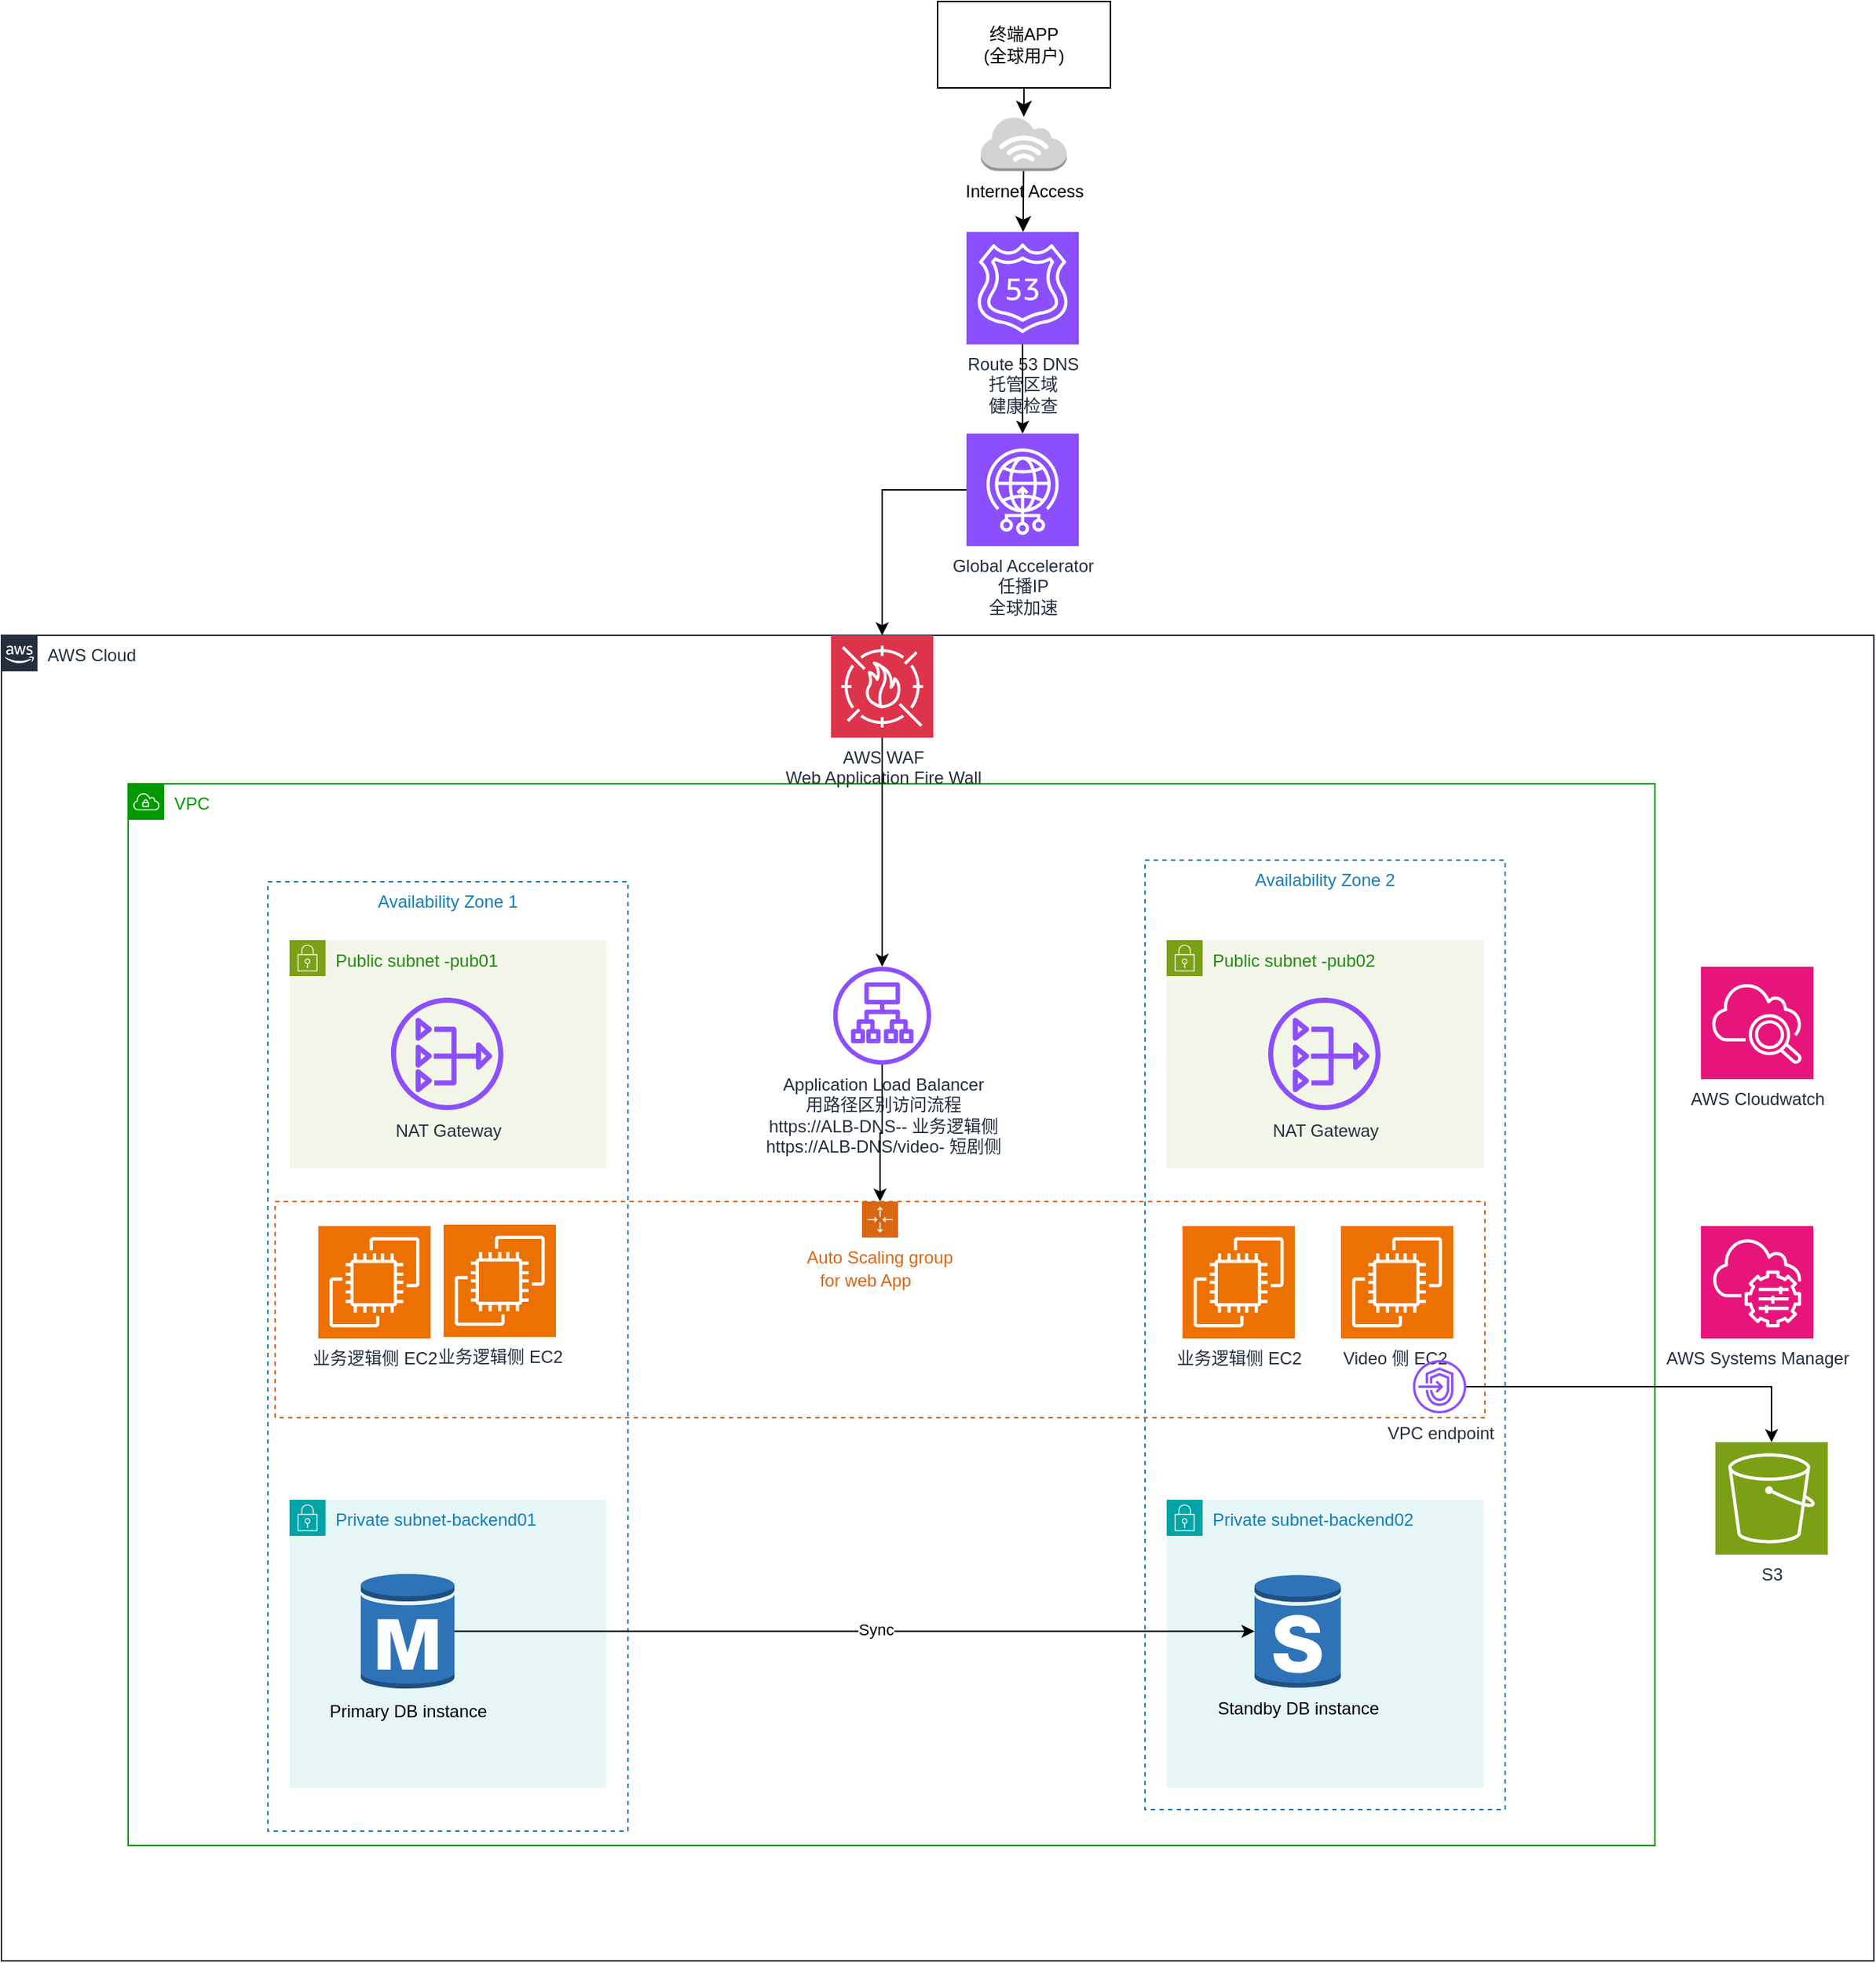 <mxfile version="28.2.8">
  <diagram name="Page-1" id="kGHOd0VXwJkK710yixL8">
    <mxGraphModel dx="2492" dy="1959" grid="1" gridSize="10" guides="1" tooltips="1" connect="1" arrows="1" fold="1" page="1" pageScale="1" pageWidth="827" pageHeight="1169" math="0" shadow="0">
      <root>
        <mxCell id="0" />
        <mxCell id="1" parent="0" />
        <mxCell id="RL6P47m6kGYZwMr3_Tkv-135" value="Route 53 DNS&#xa;托管区域&#xa;健康检查" style="sketch=0;points=[[0,0,0],[0.25,0,0],[0.5,0,0],[0.75,0,0],[1,0,0],[0,1,0],[0.25,1,0],[0.5,1,0],[0.75,1,0],[1,1,0],[0,0.25,0],[0,0.5,0],[0,0.75,0],[1,0.25,0],[1,0.5,0],[1,0.75,0]];outlineConnect=0;fontColor=#232F3E;fillColor=#8C4FFF;strokeColor=#ffffff;dashed=0;verticalLabelPosition=bottom;verticalAlign=top;align=center;html=1;fontSize=12;fontStyle=0;aspect=fixed;shape=mxgraph.aws4.resourceIcon;resIcon=mxgraph.aws4.route_53;" vertex="1" parent="1">
          <mxGeometry x="100" y="-120" width="78" height="78" as="geometry" />
        </mxCell>
        <mxCell id="RL6P47m6kGYZwMr3_Tkv-136" value="Global Accelerator&#xa;任播IP&#xa;全球加速" style="sketch=0;points=[[0,0,0],[0.25,0,0],[0.5,0,0],[0.75,0,0],[1,0,0],[0,1,0],[0.25,1,0],[0.5,1,0],[0.75,1,0],[1,1,0],[0,0.25,0],[0,0.5,0],[0,0.75,0],[1,0.25,0],[1,0.5,0],[1,0.75,0]];outlineConnect=0;fontColor=#232F3E;fillColor=#8C4FFF;strokeColor=#ffffff;dashed=0;verticalLabelPosition=bottom;verticalAlign=top;align=center;html=1;fontSize=12;fontStyle=0;aspect=fixed;shape=mxgraph.aws4.resourceIcon;resIcon=mxgraph.aws4.global_accelerator;" vertex="1" parent="1">
          <mxGeometry x="100" y="20" width="78" height="78" as="geometry" />
        </mxCell>
        <mxCell id="RL6P47m6kGYZwMr3_Tkv-137" value="AWS Cloud" style="points=[[0,0],[0.25,0],[0.5,0],[0.75,0],[1,0],[1,0.25],[1,0.5],[1,0.75],[1,1],[0.75,1],[0.5,1],[0.25,1],[0,1],[0,0.75],[0,0.5],[0,0.25]];outlineConnect=0;gradientColor=none;html=1;whiteSpace=wrap;fontSize=12;fontStyle=0;shape=mxgraph.aws4.group;grIcon=mxgraph.aws4.group_aws_cloud_alt;strokeColor=#232F3E;fillColor=none;verticalAlign=top;align=left;spacingLeft=30;fontColor=#232F3E;dashed=0;labelBackgroundColor=#ffffff;container=1;pointerEvents=0;collapsible=0;recursiveResize=0;" vertex="1" parent="1">
          <mxGeometry x="-570" y="160" width="1300" height="920" as="geometry" />
        </mxCell>
        <mxCell id="RL6P47m6kGYZwMr3_Tkv-138" value="VPC" style="sketch=0;outlineConnect=0;gradientColor=none;html=1;whiteSpace=wrap;fontSize=12;fontStyle=0;shape=mxgraph.aws4.group;grIcon=mxgraph.aws4.group_vpc;strokeColor=#009900;fillColor=none;verticalAlign=top;align=left;spacingLeft=30;fontColor=#009900;dashed=0;" vertex="1" parent="RL6P47m6kGYZwMr3_Tkv-137">
          <mxGeometry x="88" y="103" width="1060" height="737" as="geometry" />
        </mxCell>
        <mxCell id="RL6P47m6kGYZwMr3_Tkv-163" style="edgeStyle=orthogonalEdgeStyle;rounded=0;orthogonalLoop=1;jettySize=auto;html=1;exitX=0.5;exitY=1;exitDx=0;exitDy=0;exitPerimeter=0;" edge="1" parent="RL6P47m6kGYZwMr3_Tkv-137" source="RL6P47m6kGYZwMr3_Tkv-139" target="RL6P47m6kGYZwMr3_Tkv-140">
          <mxGeometry relative="1" as="geometry" />
        </mxCell>
        <mxCell id="RL6P47m6kGYZwMr3_Tkv-139" value="AWS WAF&#xa;Web Application Fire Wall" style="sketch=0;points=[[0,0,0],[0.25,0,0],[0.5,0,0],[0.75,0,0],[1,0,0],[0,1,0],[0.25,1,0],[0.5,1,0],[0.75,1,0],[1,1,0],[0,0.25,0],[0,0.5,0],[0,0.75,0],[1,0.25,0],[1,0.5,0],[1,0.75,0]];outlineConnect=0;fontColor=#232F3E;fillColor=#DD344C;strokeColor=#ffffff;dashed=0;verticalLabelPosition=bottom;verticalAlign=top;align=center;html=1;fontSize=12;fontStyle=0;aspect=fixed;shape=mxgraph.aws4.resourceIcon;resIcon=mxgraph.aws4.waf;" vertex="1" parent="RL6P47m6kGYZwMr3_Tkv-137">
          <mxGeometry x="576" width="71" height="71" as="geometry" />
        </mxCell>
        <mxCell id="RL6P47m6kGYZwMr3_Tkv-173" style="edgeStyle=orthogonalEdgeStyle;rounded=0;orthogonalLoop=1;jettySize=auto;html=1;" edge="1" parent="RL6P47m6kGYZwMr3_Tkv-137" source="RL6P47m6kGYZwMr3_Tkv-140" target="RL6P47m6kGYZwMr3_Tkv-147">
          <mxGeometry relative="1" as="geometry" />
        </mxCell>
        <mxCell id="RL6P47m6kGYZwMr3_Tkv-140" value="Application Load Balancer&lt;br&gt;用路径区别访问流程&lt;br&gt;https://ALB-DNS-- 业务逻辑侧&lt;br&gt;https://ALB-DNS/video- 短剧侧&lt;div&gt;&lt;br&gt;&lt;/div&gt;" style="sketch=0;outlineConnect=0;fontColor=#232F3E;gradientColor=none;fillColor=#8C4FFF;strokeColor=none;dashed=0;verticalLabelPosition=bottom;verticalAlign=top;align=center;html=1;fontSize=12;fontStyle=0;aspect=fixed;pointerEvents=1;shape=mxgraph.aws4.application_load_balancer;" vertex="1" parent="RL6P47m6kGYZwMr3_Tkv-137">
          <mxGeometry x="577.5" y="230" width="68" height="68" as="geometry" />
        </mxCell>
        <mxCell id="RL6P47m6kGYZwMr3_Tkv-141" value="Availability Zone 1" style="fillColor=none;strokeColor=#147EBA;dashed=1;verticalAlign=top;fontStyle=0;fontColor=#147EBA;whiteSpace=wrap;html=1;" vertex="1" parent="RL6P47m6kGYZwMr3_Tkv-137">
          <mxGeometry x="185" y="171" width="250" height="659" as="geometry" />
        </mxCell>
        <mxCell id="RL6P47m6kGYZwMr3_Tkv-142" value="Availability Zone 2" style="fillColor=none;strokeColor=#147EBA;dashed=1;verticalAlign=top;fontStyle=0;fontColor=#147EBA;whiteSpace=wrap;html=1;" vertex="1" parent="RL6P47m6kGYZwMr3_Tkv-137">
          <mxGeometry x="794" y="156" width="250" height="659" as="geometry" />
        </mxCell>
        <mxCell id="RL6P47m6kGYZwMr3_Tkv-143" value="Public subnet -pub01" style="points=[[0,0],[0.25,0],[0.5,0],[0.75,0],[1,0],[1,0.25],[1,0.5],[1,0.75],[1,1],[0.75,1],[0.5,1],[0.25,1],[0,1],[0,0.75],[0,0.5],[0,0.25]];outlineConnect=0;gradientColor=none;html=1;whiteSpace=wrap;fontSize=12;fontStyle=0;container=1;pointerEvents=0;collapsible=0;recursiveResize=0;shape=mxgraph.aws4.group;grIcon=mxgraph.aws4.group_security_group;grStroke=0;strokeColor=#7AA116;fillColor=#F2F6E8;verticalAlign=top;align=left;spacingLeft=30;fontColor=#248814;dashed=0;" vertex="1" parent="RL6P47m6kGYZwMr3_Tkv-137">
          <mxGeometry x="200" y="211.5" width="220" height="158.5" as="geometry" />
        </mxCell>
        <mxCell id="RL6P47m6kGYZwMr3_Tkv-144" value="NAT Gateway" style="sketch=0;outlineConnect=0;fontColor=#232F3E;gradientColor=none;fillColor=#8C4FFF;strokeColor=none;dashed=0;verticalLabelPosition=bottom;verticalAlign=top;align=center;html=1;fontSize=12;fontStyle=0;aspect=fixed;pointerEvents=1;shape=mxgraph.aws4.nat_gateway;" vertex="1" parent="RL6P47m6kGYZwMr3_Tkv-143">
          <mxGeometry x="70.5" y="40" width="78" height="78" as="geometry" />
        </mxCell>
        <mxCell id="RL6P47m6kGYZwMr3_Tkv-145" value="Public subnet -pub02" style="points=[[0,0],[0.25,0],[0.5,0],[0.75,0],[1,0],[1,0.25],[1,0.5],[1,0.75],[1,1],[0.75,1],[0.5,1],[0.25,1],[0,1],[0,0.75],[0,0.5],[0,0.25]];outlineConnect=0;gradientColor=none;html=1;whiteSpace=wrap;fontSize=12;fontStyle=0;container=1;pointerEvents=0;collapsible=0;recursiveResize=0;shape=mxgraph.aws4.group;grIcon=mxgraph.aws4.group_security_group;grStroke=0;strokeColor=#7AA116;fillColor=#F2F6E8;verticalAlign=top;align=left;spacingLeft=30;fontColor=#248814;dashed=0;" vertex="1" parent="RL6P47m6kGYZwMr3_Tkv-137">
          <mxGeometry x="809" y="211.5" width="220" height="158.5" as="geometry" />
        </mxCell>
        <mxCell id="RL6P47m6kGYZwMr3_Tkv-146" value="NAT Gateway" style="sketch=0;outlineConnect=0;fontColor=#232F3E;gradientColor=none;fillColor=#8C4FFF;strokeColor=none;dashed=0;verticalLabelPosition=bottom;verticalAlign=top;align=center;html=1;fontSize=12;fontStyle=0;aspect=fixed;pointerEvents=1;shape=mxgraph.aws4.nat_gateway;" vertex="1" parent="RL6P47m6kGYZwMr3_Tkv-145">
          <mxGeometry x="70.5" y="40" width="78" height="78" as="geometry" />
        </mxCell>
        <mxCell id="RL6P47m6kGYZwMr3_Tkv-147" value="Auto Scaling group" style="points=[[0,0],[0.25,0],[0.5,0],[0.75,0],[1,0],[1,0.25],[1,0.5],[1,0.75],[1,1],[0.75,1],[0.5,1],[0.25,1],[0,1],[0,0.75],[0,0.5],[0,0.25]];outlineConnect=0;gradientColor=none;html=1;whiteSpace=wrap;fontSize=12;fontStyle=0;container=1;pointerEvents=0;collapsible=0;recursiveResize=0;shape=mxgraph.aws4.groupCenter;grIcon=mxgraph.aws4.group_auto_scaling_group;grStroke=1;strokeColor=#D86613;fillColor=none;verticalAlign=top;align=center;fontColor=#D86613;dashed=1;spacingTop=25;" vertex="1" parent="RL6P47m6kGYZwMr3_Tkv-137">
          <mxGeometry x="190" y="393" width="840" height="150" as="geometry" />
        </mxCell>
        <mxCell id="RL6P47m6kGYZwMr3_Tkv-148" value="for web App" style="text;html=1;align=center;verticalAlign=middle;whiteSpace=wrap;rounded=0;fontColor=light-dark(#df6311, #ededed);" vertex="1" parent="RL6P47m6kGYZwMr3_Tkv-147">
          <mxGeometry x="345" y="40" width="130" height="30" as="geometry" />
        </mxCell>
        <mxCell id="RL6P47m6kGYZwMr3_Tkv-167" value="业务逻辑侧 EC2" style="sketch=0;points=[[0,0,0],[0.25,0,0],[0.5,0,0],[0.75,0,0],[1,0,0],[0,1,0],[0.25,1,0],[0.5,1,0],[0.75,1,0],[1,1,0],[0,0.25,0],[0,0.5,0],[0,0.75,0],[1,0.25,0],[1,0.5,0],[1,0.75,0]];outlineConnect=0;fontColor=#232F3E;fillColor=#ED7100;strokeColor=#ffffff;dashed=0;verticalLabelPosition=bottom;verticalAlign=top;align=center;html=1;fontSize=12;fontStyle=0;aspect=fixed;shape=mxgraph.aws4.resourceIcon;resIcon=mxgraph.aws4.ec2;" vertex="1" parent="RL6P47m6kGYZwMr3_Tkv-147">
          <mxGeometry x="117" y="16" width="78" height="78" as="geometry" />
        </mxCell>
        <mxCell id="RL6P47m6kGYZwMr3_Tkv-150" value="业务逻辑侧 EC2" style="sketch=0;points=[[0,0,0],[0.25,0,0],[0.5,0,0],[0.75,0,0],[1,0,0],[0,1,0],[0.25,1,0],[0.5,1,0],[0.75,1,0],[1,1,0],[0,0.25,0],[0,0.5,0],[0,0.75,0],[1,0.25,0],[1,0.5,0],[1,0.75,0]];outlineConnect=0;fontColor=#232F3E;fillColor=#ED7100;strokeColor=#ffffff;dashed=0;verticalLabelPosition=bottom;verticalAlign=top;align=center;html=1;fontSize=12;fontStyle=0;aspect=fixed;shape=mxgraph.aws4.resourceIcon;resIcon=mxgraph.aws4.ec2;" vertex="1" parent="RL6P47m6kGYZwMr3_Tkv-137">
          <mxGeometry x="220" y="410" width="78" height="78" as="geometry" />
        </mxCell>
        <mxCell id="RL6P47m6kGYZwMr3_Tkv-151" value="Private subnet-backend01" style="points=[[0,0],[0.25,0],[0.5,0],[0.75,0],[1,0],[1,0.25],[1,0.5],[1,0.75],[1,1],[0.75,1],[0.5,1],[0.25,1],[0,1],[0,0.75],[0,0.5],[0,0.25]];outlineConnect=0;gradientColor=none;html=1;whiteSpace=wrap;fontSize=12;fontStyle=0;container=1;pointerEvents=0;collapsible=0;recursiveResize=0;shape=mxgraph.aws4.group;grIcon=mxgraph.aws4.group_security_group;grStroke=0;strokeColor=#00A4A6;fillColor=#E6F6F7;verticalAlign=top;align=left;spacingLeft=30;fontColor=#147EBA;dashed=0;" vertex="1" parent="RL6P47m6kGYZwMr3_Tkv-137">
          <mxGeometry x="200" y="600" width="220" height="200" as="geometry" />
        </mxCell>
        <mxCell id="RL6P47m6kGYZwMr3_Tkv-152" value="Primary DB instance" style="outlineConnect=0;dashed=0;verticalLabelPosition=bottom;verticalAlign=top;align=center;html=1;shape=mxgraph.aws3.rds_db_instance;fillColor=#2E73B8;gradientColor=none;" vertex="1" parent="RL6P47m6kGYZwMr3_Tkv-151">
          <mxGeometry x="49.5" y="50" width="65" height="82.5" as="geometry" />
        </mxCell>
        <mxCell id="RL6P47m6kGYZwMr3_Tkv-153" value="Private subnet-backend02" style="points=[[0,0],[0.25,0],[0.5,0],[0.75,0],[1,0],[1,0.25],[1,0.5],[1,0.75],[1,1],[0.75,1],[0.5,1],[0.25,1],[0,1],[0,0.75],[0,0.5],[0,0.25]];outlineConnect=0;gradientColor=none;html=1;whiteSpace=wrap;fontSize=12;fontStyle=0;container=1;pointerEvents=0;collapsible=0;recursiveResize=0;shape=mxgraph.aws4.group;grIcon=mxgraph.aws4.group_security_group;grStroke=0;strokeColor=#00A4A6;fillColor=#E6F6F7;verticalAlign=top;align=left;spacingLeft=30;fontColor=#147EBA;dashed=0;" vertex="1" parent="RL6P47m6kGYZwMr3_Tkv-137">
          <mxGeometry x="809" y="600" width="220" height="200" as="geometry" />
        </mxCell>
        <mxCell id="RL6P47m6kGYZwMr3_Tkv-155" value="AWS Cloudwatch" style="sketch=0;points=[[0,0,0],[0.25,0,0],[0.5,0,0],[0.75,0,0],[1,0,0],[0,1,0],[0.25,1,0],[0.5,1,0],[0.75,1,0],[1,1,0],[0,0.25,0],[0,0.5,0],[0,0.75,0],[1,0.25,0],[1,0.5,0],[1,0.75,0]];outlineConnect=0;fontColor=#232F3E;fillColor=#E7157B;strokeColor=#ffffff;dashed=0;verticalLabelPosition=bottom;verticalAlign=top;align=center;html=1;fontSize=12;fontStyle=0;aspect=fixed;shape=mxgraph.aws4.resourceIcon;resIcon=mxgraph.aws4.cloudwatch_2;" vertex="1" parent="RL6P47m6kGYZwMr3_Tkv-137">
          <mxGeometry x="1180" y="230" width="78" height="78" as="geometry" />
        </mxCell>
        <mxCell id="RL6P47m6kGYZwMr3_Tkv-156" value="AWS Systems Manager" style="sketch=0;points=[[0,0,0],[0.25,0,0],[0.5,0,0],[0.75,0,0],[1,0,0],[0,1,0],[0.25,1,0],[0.5,1,0],[0.75,1,0],[1,1,0],[0,0.25,0],[0,0.5,0],[0,0.75,0],[1,0.25,0],[1,0.5,0],[1,0.75,0]];outlineConnect=0;fontColor=#232F3E;fillColor=#E7157B;strokeColor=#ffffff;dashed=0;verticalLabelPosition=bottom;verticalAlign=top;align=center;html=1;fontSize=12;fontStyle=0;aspect=fixed;shape=mxgraph.aws4.resourceIcon;resIcon=mxgraph.aws4.systems_manager;" vertex="1" parent="RL6P47m6kGYZwMr3_Tkv-137">
          <mxGeometry x="1180" y="410" width="78" height="78" as="geometry" />
        </mxCell>
        <mxCell id="RL6P47m6kGYZwMr3_Tkv-164" value="S3" style="sketch=0;points=[[0,0,0],[0.25,0,0],[0.5,0,0],[0.75,0,0],[1,0,0],[0,1,0],[0.25,1,0],[0.5,1,0],[0.75,1,0],[1,1,0],[0,0.25,0],[0,0.5,0],[0,0.75,0],[1,0.25,0],[1,0.5,0],[1,0.75,0]];outlineConnect=0;fontColor=#232F3E;fillColor=#7AA116;strokeColor=#ffffff;dashed=0;verticalLabelPosition=bottom;verticalAlign=top;align=center;html=1;fontSize=12;fontStyle=0;aspect=fixed;shape=mxgraph.aws4.resourceIcon;resIcon=mxgraph.aws4.s3;" vertex="1" parent="RL6P47m6kGYZwMr3_Tkv-137">
          <mxGeometry x="1190" y="560" width="78" height="78" as="geometry" />
        </mxCell>
        <mxCell id="RL6P47m6kGYZwMr3_Tkv-149" value="Video 侧 EC2&amp;nbsp;" style="sketch=0;points=[[0,0,0],[0.25,0,0],[0.5,0,0],[0.75,0,0],[1,0,0],[0,1,0],[0.25,1,0],[0.5,1,0],[0.75,1,0],[1,1,0],[0,0.25,0],[0,0.5,0],[0,0.75,0],[1,0.25,0],[1,0.5,0],[1,0.75,0]];outlineConnect=0;fontColor=#232F3E;fillColor=#ED7100;strokeColor=#ffffff;dashed=0;verticalLabelPosition=bottom;verticalAlign=top;align=center;html=1;fontSize=12;fontStyle=0;aspect=fixed;shape=mxgraph.aws4.resourceIcon;resIcon=mxgraph.aws4.ec2;" vertex="1" parent="RL6P47m6kGYZwMr3_Tkv-137">
          <mxGeometry x="930" y="410" width="78" height="78" as="geometry" />
        </mxCell>
        <mxCell id="RL6P47m6kGYZwMr3_Tkv-169" style="edgeStyle=orthogonalEdgeStyle;rounded=0;orthogonalLoop=1;jettySize=auto;html=1;" edge="1" parent="RL6P47m6kGYZwMr3_Tkv-137" source="RL6P47m6kGYZwMr3_Tkv-152" target="RL6P47m6kGYZwMr3_Tkv-154">
          <mxGeometry relative="1" as="geometry" />
        </mxCell>
        <mxCell id="RL6P47m6kGYZwMr3_Tkv-170" value="Sync" style="edgeLabel;html=1;align=center;verticalAlign=middle;resizable=0;points=[];" vertex="1" connectable="0" parent="RL6P47m6kGYZwMr3_Tkv-169">
          <mxGeometry x="0.052" y="2" relative="1" as="geometry">
            <mxPoint as="offset" />
          </mxGeometry>
        </mxCell>
        <mxCell id="RL6P47m6kGYZwMr3_Tkv-154" value="Standby DB instance" style="outlineConnect=0;dashed=0;verticalLabelPosition=bottom;verticalAlign=top;align=center;html=1;shape=mxgraph.aws3.rds_db_instance_standby_multi_az;fillColor=#2E73B8;gradientColor=none;" vertex="1" parent="RL6P47m6kGYZwMr3_Tkv-137">
          <mxGeometry x="870" y="651.25" width="60" height="80" as="geometry" />
        </mxCell>
        <mxCell id="RL6P47m6kGYZwMr3_Tkv-168" value="业务逻辑侧 EC2" style="sketch=0;points=[[0,0,0],[0.25,0,0],[0.5,0,0],[0.75,0,0],[1,0,0],[0,1,0],[0.25,1,0],[0.5,1,0],[0.75,1,0],[1,1,0],[0,0.25,0],[0,0.5,0],[0,0.75,0],[1,0.25,0],[1,0.5,0],[1,0.75,0]];outlineConnect=0;fontColor=#232F3E;fillColor=#ED7100;strokeColor=#ffffff;dashed=0;verticalLabelPosition=bottom;verticalAlign=top;align=center;html=1;fontSize=12;fontStyle=0;aspect=fixed;shape=mxgraph.aws4.resourceIcon;resIcon=mxgraph.aws4.ec2;" vertex="1" parent="RL6P47m6kGYZwMr3_Tkv-137">
          <mxGeometry x="820" y="410" width="78" height="78" as="geometry" />
        </mxCell>
        <mxCell id="RL6P47m6kGYZwMr3_Tkv-175" style="edgeStyle=orthogonalEdgeStyle;rounded=0;orthogonalLoop=1;jettySize=auto;html=1;" edge="1" parent="RL6P47m6kGYZwMr3_Tkv-137" source="RL6P47m6kGYZwMr3_Tkv-174" target="RL6P47m6kGYZwMr3_Tkv-164">
          <mxGeometry relative="1" as="geometry" />
        </mxCell>
        <mxCell id="RL6P47m6kGYZwMr3_Tkv-174" value="VPC endpoint&lt;div&gt;&lt;br&gt;&lt;/div&gt;" style="sketch=0;outlineConnect=0;fontColor=#232F3E;gradientColor=none;fillColor=#8C4FFF;strokeColor=none;dashed=0;verticalLabelPosition=bottom;verticalAlign=top;align=center;html=1;fontSize=12;fontStyle=0;aspect=fixed;pointerEvents=1;shape=mxgraph.aws4.endpoints;" vertex="1" parent="RL6P47m6kGYZwMr3_Tkv-137">
          <mxGeometry x="980" y="503" width="37" height="37" as="geometry" />
        </mxCell>
        <mxCell id="RL6P47m6kGYZwMr3_Tkv-157" style="edgeStyle=orthogonalEdgeStyle;rounded=0;orthogonalLoop=1;jettySize=auto;html=1;" edge="1" parent="1" source="RL6P47m6kGYZwMr3_Tkv-135" target="RL6P47m6kGYZwMr3_Tkv-136">
          <mxGeometry relative="1" as="geometry" />
        </mxCell>
        <mxCell id="RL6P47m6kGYZwMr3_Tkv-158" style="edgeStyle=orthogonalEdgeStyle;rounded=0;orthogonalLoop=1;jettySize=auto;html=1;" edge="1" parent="1" source="RL6P47m6kGYZwMr3_Tkv-136" target="RL6P47m6kGYZwMr3_Tkv-139">
          <mxGeometry relative="1" as="geometry" />
        </mxCell>
        <mxCell id="RL6P47m6kGYZwMr3_Tkv-159" value="Internet Access" style="outlineConnect=0;dashed=0;verticalLabelPosition=bottom;verticalAlign=top;align=center;html=1;shape=mxgraph.aws3.internet_3;fillColor=#D2D3D3;gradientColor=none;" vertex="1" parent="1">
          <mxGeometry x="110" y="-200" width="59.625" height="37.73" as="geometry" />
        </mxCell>
        <mxCell id="RL6P47m6kGYZwMr3_Tkv-160" value="终端APP&#xa;(全球用户)" style="rounded=0;whiteSpace=wrap;html=1;" vertex="1" parent="1">
          <mxGeometry x="80" y="-280" width="120" height="60" as="geometry" />
        </mxCell>
        <mxCell id="RL6P47m6kGYZwMr3_Tkv-161" style="endArrow=classic;html=1;rounded=0;fontSize=12;startSize=8;endSize=8;curved=1;" edge="1" parent="1" source="RL6P47m6kGYZwMr3_Tkv-160" target="RL6P47m6kGYZwMr3_Tkv-159">
          <mxGeometry width="50" height="50" relative="1" as="geometry">
            <mxPoint x="120" y="-220" as="sourcePoint" />
            <mxPoint x="170" y="-270" as="targetPoint" />
          </mxGeometry>
        </mxCell>
        <mxCell id="RL6P47m6kGYZwMr3_Tkv-162" style="endArrow=classic;html=1;rounded=0;fontSize=12;startSize=8;endSize=8;curved=1;" edge="1" parent="1" source="RL6P47m6kGYZwMr3_Tkv-159" target="RL6P47m6kGYZwMr3_Tkv-135">
          <mxGeometry width="50" height="50" relative="1" as="geometry">
            <mxPoint x="120" y="-150" as="sourcePoint" />
            <mxPoint x="170" y="-100" as="targetPoint" />
          </mxGeometry>
        </mxCell>
      </root>
    </mxGraphModel>
  </diagram>
</mxfile>
